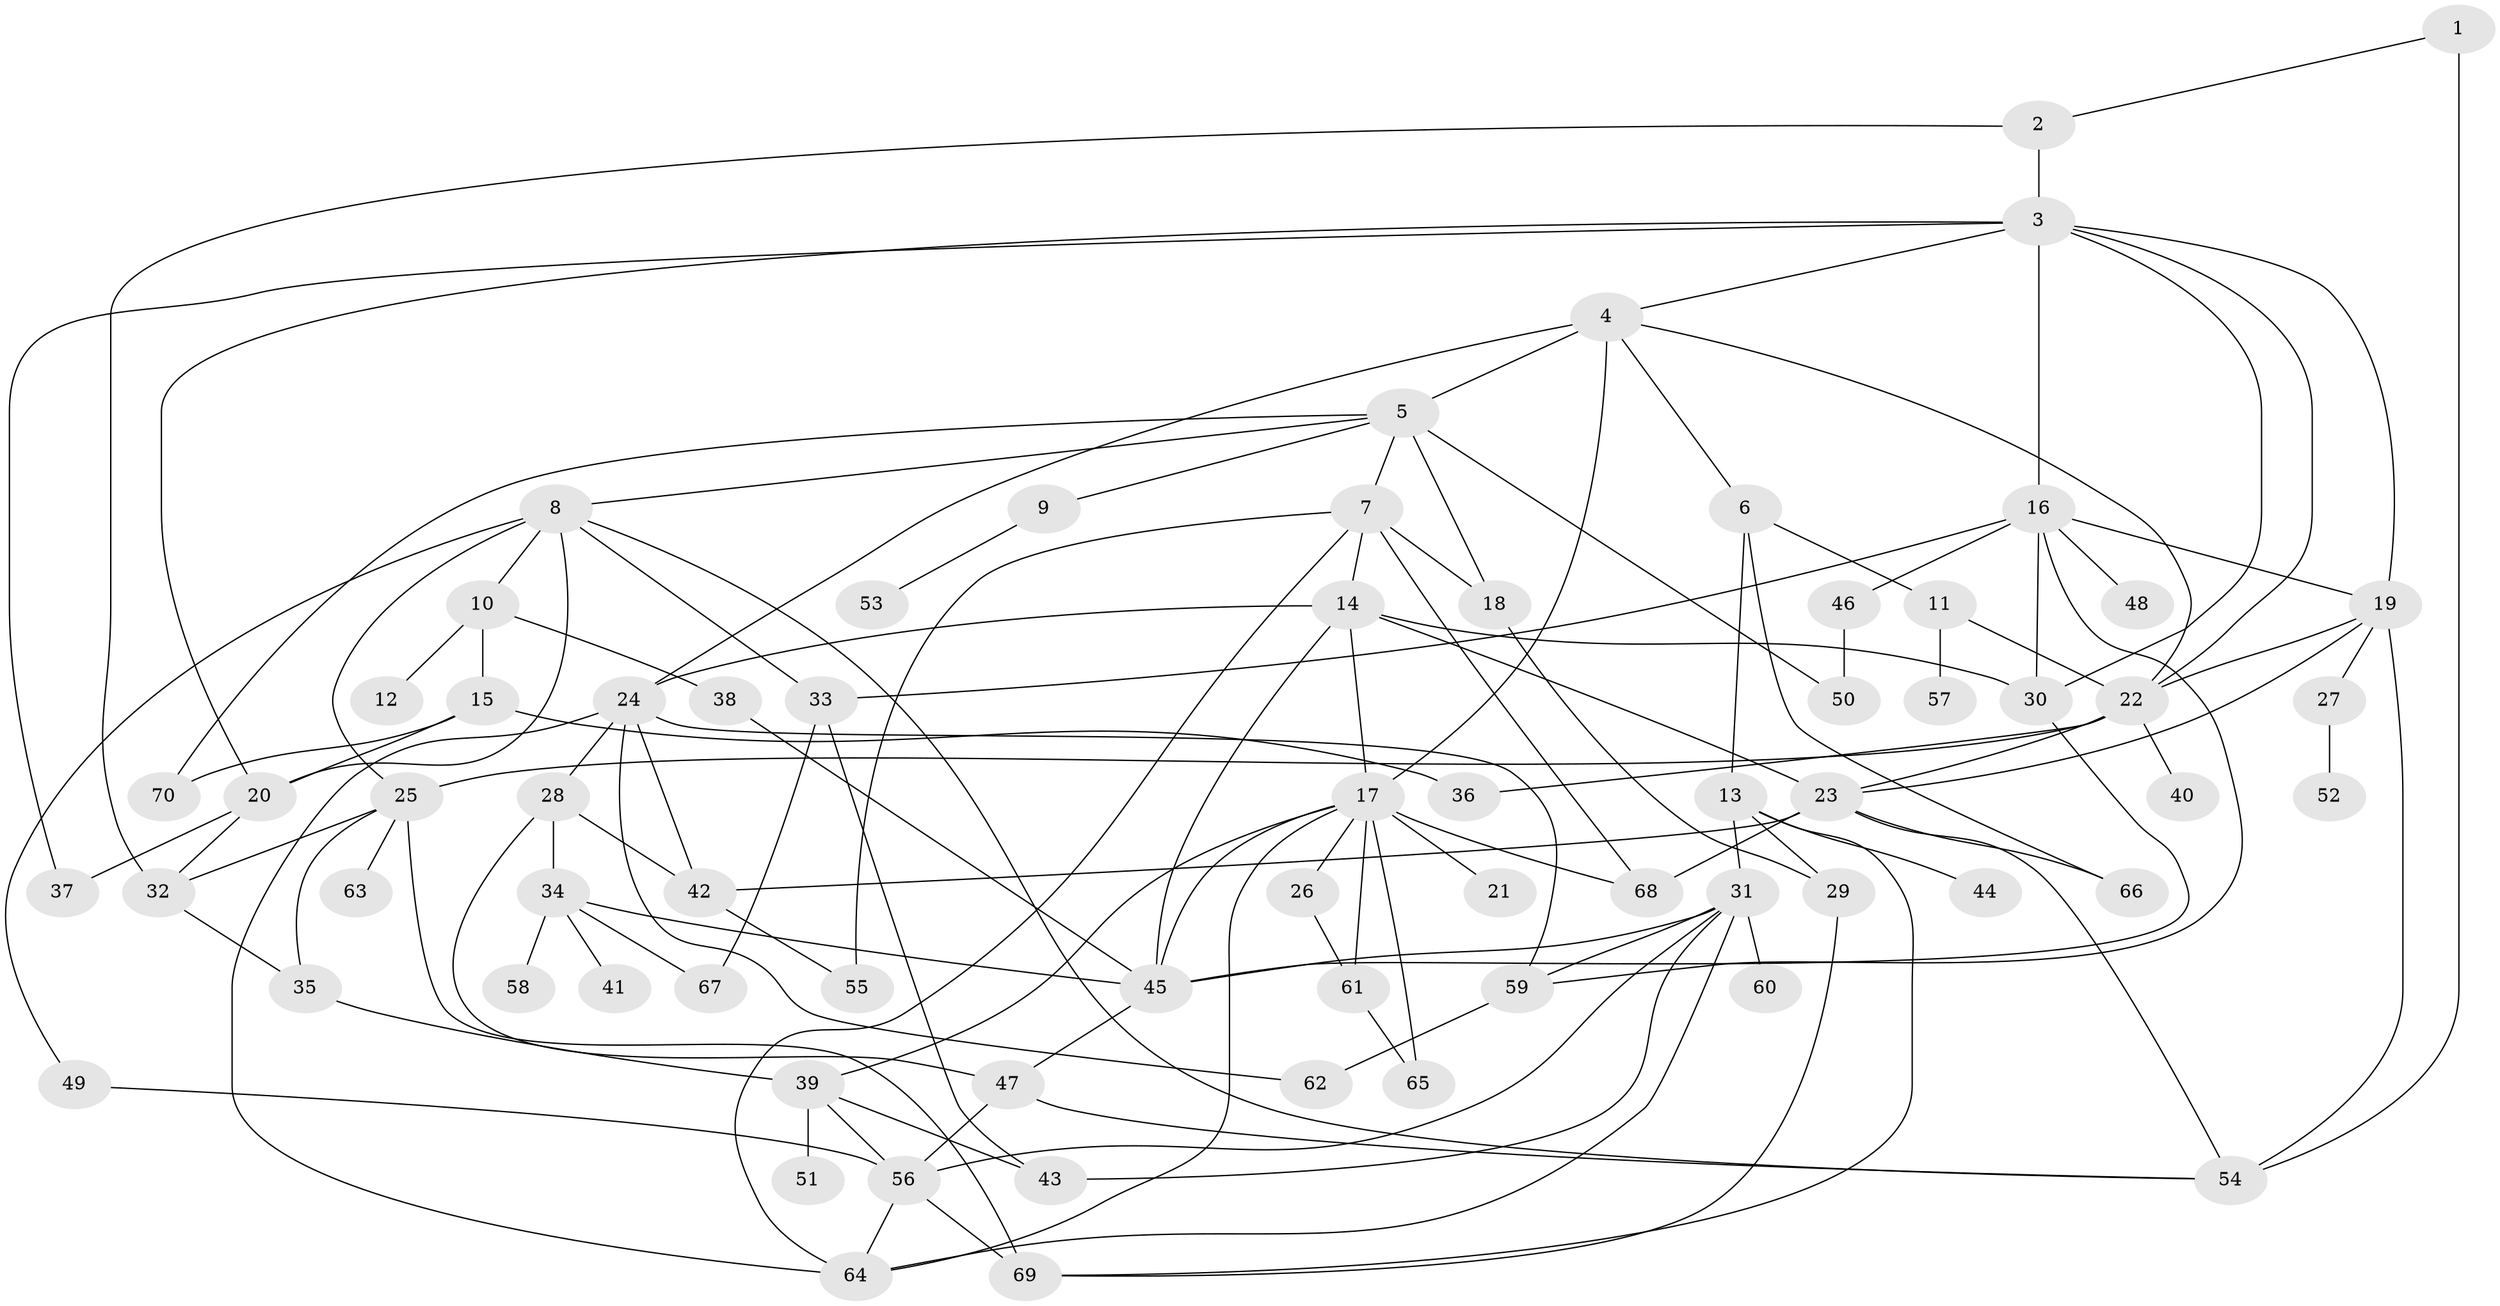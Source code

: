 // original degree distribution, {4: 0.1223021582733813, 6: 0.050359712230215826, 7: 0.03597122302158273, 5: 0.08633093525179857, 1: 0.26618705035971224, 9: 0.007194244604316547, 3: 0.16546762589928057, 2: 0.26618705035971224}
// Generated by graph-tools (version 1.1) at 2025/48/03/04/25 22:48:48]
// undirected, 70 vertices, 127 edges
graph export_dot {
  node [color=gray90,style=filled];
  1;
  2;
  3;
  4;
  5;
  6;
  7;
  8;
  9;
  10;
  11;
  12;
  13;
  14;
  15;
  16;
  17;
  18;
  19;
  20;
  21;
  22;
  23;
  24;
  25;
  26;
  27;
  28;
  29;
  30;
  31;
  32;
  33;
  34;
  35;
  36;
  37;
  38;
  39;
  40;
  41;
  42;
  43;
  44;
  45;
  46;
  47;
  48;
  49;
  50;
  51;
  52;
  53;
  54;
  55;
  56;
  57;
  58;
  59;
  60;
  61;
  62;
  63;
  64;
  65;
  66;
  67;
  68;
  69;
  70;
  1 -- 2 [weight=1.0];
  1 -- 54 [weight=2.0];
  2 -- 3 [weight=1.0];
  2 -- 32 [weight=1.0];
  3 -- 4 [weight=1.0];
  3 -- 16 [weight=1.0];
  3 -- 19 [weight=1.0];
  3 -- 20 [weight=1.0];
  3 -- 22 [weight=1.0];
  3 -- 30 [weight=1.0];
  3 -- 37 [weight=1.0];
  4 -- 5 [weight=1.0];
  4 -- 6 [weight=1.0];
  4 -- 17 [weight=1.0];
  4 -- 22 [weight=1.0];
  4 -- 24 [weight=1.0];
  5 -- 7 [weight=1.0];
  5 -- 8 [weight=1.0];
  5 -- 9 [weight=1.0];
  5 -- 18 [weight=2.0];
  5 -- 50 [weight=1.0];
  5 -- 70 [weight=1.0];
  6 -- 11 [weight=1.0];
  6 -- 13 [weight=1.0];
  6 -- 66 [weight=1.0];
  7 -- 14 [weight=1.0];
  7 -- 18 [weight=1.0];
  7 -- 55 [weight=1.0];
  7 -- 64 [weight=1.0];
  7 -- 68 [weight=1.0];
  8 -- 10 [weight=1.0];
  8 -- 20 [weight=2.0];
  8 -- 25 [weight=1.0];
  8 -- 33 [weight=1.0];
  8 -- 49 [weight=1.0];
  8 -- 54 [weight=1.0];
  9 -- 53 [weight=1.0];
  10 -- 12 [weight=1.0];
  10 -- 15 [weight=1.0];
  10 -- 38 [weight=1.0];
  11 -- 22 [weight=1.0];
  11 -- 57 [weight=1.0];
  13 -- 29 [weight=1.0];
  13 -- 31 [weight=1.0];
  13 -- 44 [weight=1.0];
  13 -- 69 [weight=1.0];
  14 -- 17 [weight=1.0];
  14 -- 23 [weight=2.0];
  14 -- 24 [weight=1.0];
  14 -- 30 [weight=1.0];
  14 -- 45 [weight=1.0];
  15 -- 20 [weight=1.0];
  15 -- 36 [weight=1.0];
  15 -- 70 [weight=1.0];
  16 -- 19 [weight=1.0];
  16 -- 30 [weight=1.0];
  16 -- 33 [weight=1.0];
  16 -- 46 [weight=1.0];
  16 -- 48 [weight=1.0];
  16 -- 59 [weight=1.0];
  17 -- 21 [weight=4.0];
  17 -- 26 [weight=1.0];
  17 -- 39 [weight=1.0];
  17 -- 45 [weight=1.0];
  17 -- 61 [weight=1.0];
  17 -- 64 [weight=1.0];
  17 -- 65 [weight=1.0];
  17 -- 68 [weight=1.0];
  18 -- 29 [weight=1.0];
  19 -- 22 [weight=1.0];
  19 -- 23 [weight=1.0];
  19 -- 27 [weight=1.0];
  19 -- 54 [weight=1.0];
  20 -- 32 [weight=1.0];
  20 -- 37 [weight=1.0];
  22 -- 23 [weight=1.0];
  22 -- 25 [weight=1.0];
  22 -- 36 [weight=1.0];
  22 -- 40 [weight=1.0];
  23 -- 42 [weight=1.0];
  23 -- 54 [weight=1.0];
  23 -- 66 [weight=1.0];
  23 -- 68 [weight=1.0];
  24 -- 28 [weight=1.0];
  24 -- 42 [weight=1.0];
  24 -- 59 [weight=1.0];
  24 -- 62 [weight=1.0];
  24 -- 64 [weight=2.0];
  25 -- 32 [weight=1.0];
  25 -- 35 [weight=1.0];
  25 -- 63 [weight=1.0];
  25 -- 69 [weight=1.0];
  26 -- 61 [weight=1.0];
  27 -- 52 [weight=1.0];
  28 -- 34 [weight=1.0];
  28 -- 42 [weight=1.0];
  28 -- 47 [weight=1.0];
  29 -- 69 [weight=1.0];
  30 -- 45 [weight=1.0];
  31 -- 43 [weight=1.0];
  31 -- 45 [weight=1.0];
  31 -- 56 [weight=1.0];
  31 -- 59 [weight=1.0];
  31 -- 60 [weight=1.0];
  31 -- 64 [weight=1.0];
  32 -- 35 [weight=1.0];
  33 -- 43 [weight=1.0];
  33 -- 67 [weight=1.0];
  34 -- 41 [weight=1.0];
  34 -- 45 [weight=1.0];
  34 -- 58 [weight=1.0];
  34 -- 67 [weight=1.0];
  35 -- 39 [weight=1.0];
  38 -- 45 [weight=1.0];
  39 -- 43 [weight=1.0];
  39 -- 51 [weight=1.0];
  39 -- 56 [weight=1.0];
  42 -- 55 [weight=1.0];
  45 -- 47 [weight=1.0];
  46 -- 50 [weight=1.0];
  47 -- 54 [weight=1.0];
  47 -- 56 [weight=1.0];
  49 -- 56 [weight=1.0];
  56 -- 64 [weight=1.0];
  56 -- 69 [weight=1.0];
  59 -- 62 [weight=1.0];
  61 -- 65 [weight=1.0];
}
